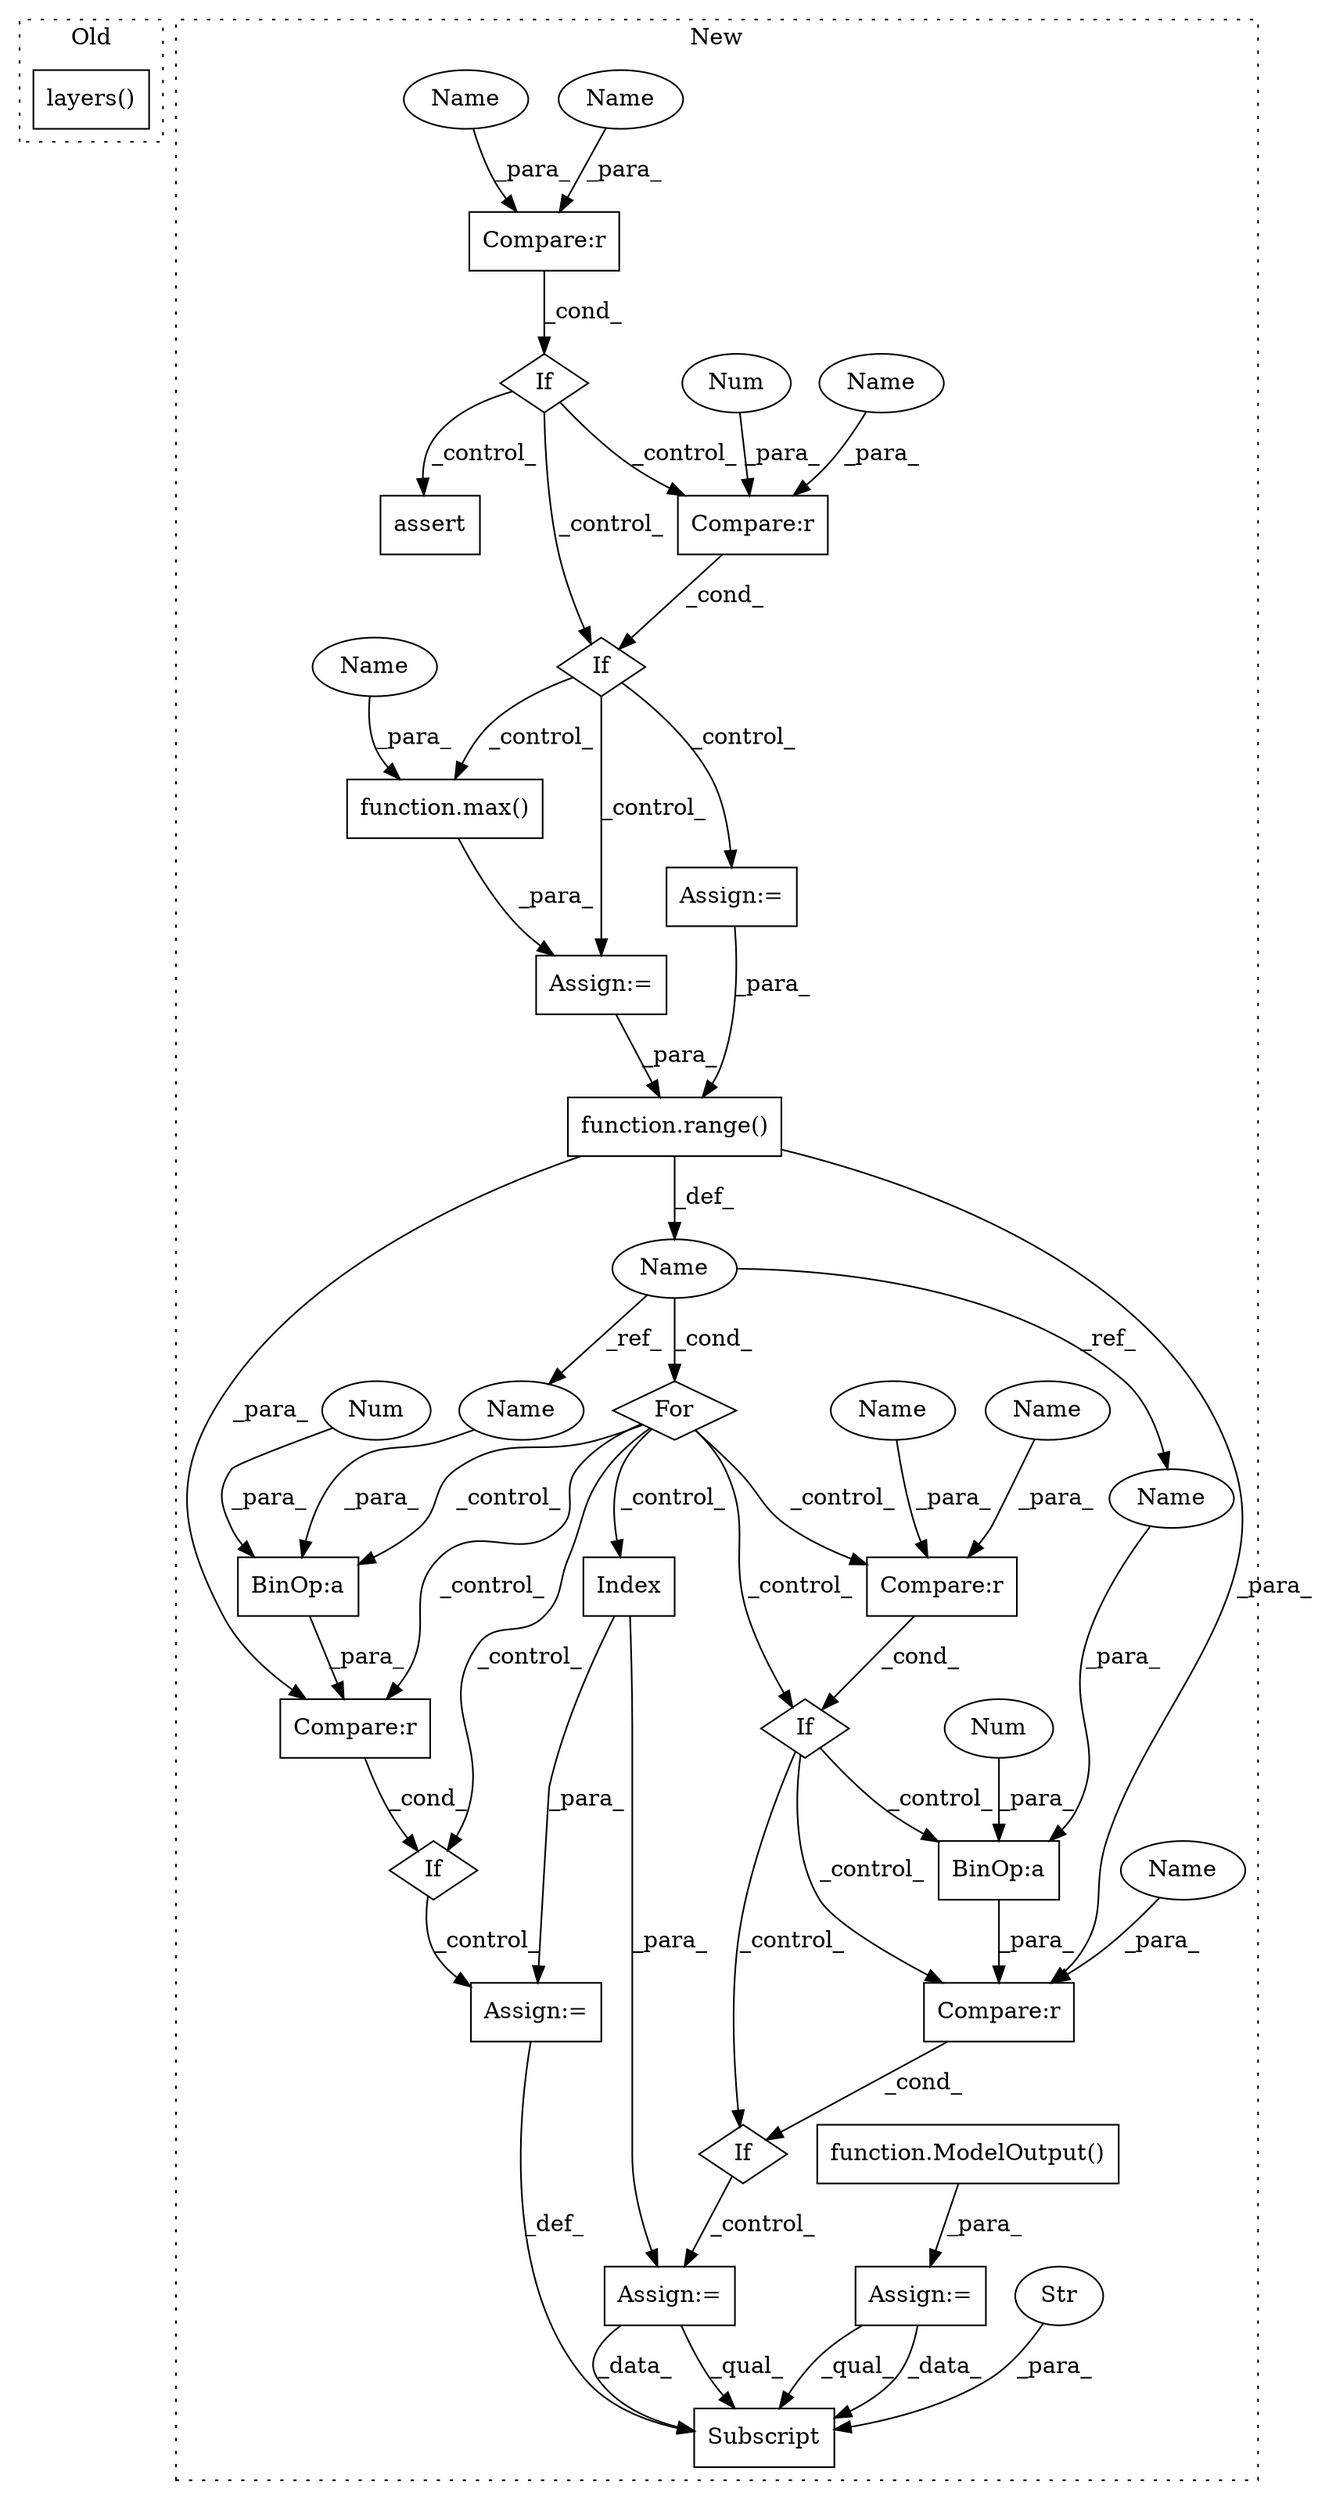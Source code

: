 digraph G {
subgraph cluster0 {
1 [label="layers()" a="75" s="1155,1205" l="12,1" shape="box"];
label = "Old";
style="dotted";
}
subgraph cluster1 {
2 [label="Index" a="46" s="2834,2852" l="15,1" shape="box"];
3 [label="Subscript" a="63" s="3117,0" l="24,0" shape="box"];
4 [label="Str" a="66" s="3124" l="16" shape="ellipse"];
5 [label="function.range()" a="75" s="2798,2813" l="6,1" shape="box"];
6 [label="Name" a="87" s="2793" l="1" shape="ellipse"];
7 [label="Assign:=" a="68" s="3141" l="3" shape="box"];
8 [label="If" a="96" s="2867" l="3" shape="diamond"];
9 [label="BinOp:a" a="82" s="2923" l="1" shape="box"];
10 [label="If" a="96" s="2919" l="3" shape="diamond"];
11 [label="BinOp:a" a="82" s="3025" l="1" shape="box"];
12 [label="If" a="96" s="3021" l="3" shape="diamond"];
13 [label="For" a="107" s="2789,2814" l="4,14" shape="diamond"];
14 [label="Num" a="76" s="3026" l="1" shape="ellipse"];
15 [label="Num" a="76" s="2924" l="1" shape="ellipse"];
16 [label="Compare:r" a="40" s="3024" l="17" shape="box"];
17 [label="Compare:r" a="40" s="2922" l="26" shape="box"];
18 [label="function.max()" a="75" s="2701,2724" l="4,1" shape="box"];
19 [label="If" a="96" s="2586" l="3" shape="diamond"];
20 [label="Compare:r" a="40" s="2589" l="25" shape="box"];
21 [label="If" a="96" s="2295" l="3" shape="diamond"];
22 [label="Num" a="76" s="2589" l="2" shape="ellipse"];
23 [label="Compare:r" a="40" s="2298" l="31" shape="box"];
24 [label="Compare:r" a="40" s="2870" l="31" shape="box"];
25 [label="assert" a="65" s="2344" l="7" shape="box"];
26 [label="Assign:=" a="68" s="2641" l="3" shape="box"];
27 [label="Assign:=" a="68" s="3002" l="3" shape="box"];
28 [label="Assign:=" a="68" s="2698" l="3" shape="box"];
29 [label="function.ModelOutput()" a="75" s="2240" l="13" shape="box"];
30 [label="Assign:=" a="68" s="2237" l="3" shape="box"];
31 [label="Name" a="87" s="2897" l="4" shape="ellipse"];
32 [label="Name" a="87" s="2325" l="4" shape="ellipse"];
33 [label="Name" a="87" s="3024" l="1" shape="ellipse"];
34 [label="Name" a="87" s="2922" l="1" shape="ellipse"];
35 [label="Name" a="87" s="2929" l="19" shape="ellipse"];
36 [label="Name" a="87" s="2298" l="19" shape="ellipse"];
37 [label="Name" a="87" s="2705" l="19" shape="ellipse"];
38 [label="Name" a="87" s="2870" l="19" shape="ellipse"];
39 [label="Name" a="87" s="2595" l="19" shape="ellipse"];
label = "New";
style="dotted";
}
2 -> 27 [label="_para_"];
2 -> 7 [label="_para_"];
4 -> 3 [label="_para_"];
5 -> 6 [label="_def_"];
5 -> 17 [label="_para_"];
5 -> 16 [label="_para_"];
6 -> 34 [label="_ref_"];
6 -> 33 [label="_ref_"];
6 -> 13 [label="_cond_"];
7 -> 3 [label="_def_"];
8 -> 9 [label="_control_"];
8 -> 17 [label="_control_"];
8 -> 10 [label="_control_"];
9 -> 17 [label="_para_"];
10 -> 27 [label="_control_"];
11 -> 16 [label="_para_"];
12 -> 7 [label="_control_"];
13 -> 2 [label="_control_"];
13 -> 24 [label="_control_"];
13 -> 8 [label="_control_"];
13 -> 16 [label="_control_"];
13 -> 12 [label="_control_"];
13 -> 11 [label="_control_"];
14 -> 11 [label="_para_"];
15 -> 9 [label="_para_"];
16 -> 12 [label="_cond_"];
17 -> 10 [label="_cond_"];
18 -> 28 [label="_para_"];
19 -> 18 [label="_control_"];
19 -> 28 [label="_control_"];
19 -> 26 [label="_control_"];
20 -> 19 [label="_cond_"];
21 -> 20 [label="_control_"];
21 -> 25 [label="_control_"];
21 -> 19 [label="_control_"];
22 -> 20 [label="_para_"];
23 -> 21 [label="_cond_"];
24 -> 8 [label="_cond_"];
26 -> 5 [label="_para_"];
27 -> 3 [label="_data_"];
27 -> 3 [label="_qual_"];
28 -> 5 [label="_para_"];
29 -> 30 [label="_para_"];
30 -> 3 [label="_qual_"];
30 -> 3 [label="_data_"];
31 -> 24 [label="_para_"];
32 -> 23 [label="_para_"];
33 -> 11 [label="_para_"];
34 -> 9 [label="_para_"];
35 -> 17 [label="_para_"];
36 -> 23 [label="_para_"];
37 -> 18 [label="_para_"];
38 -> 24 [label="_para_"];
39 -> 20 [label="_para_"];
}